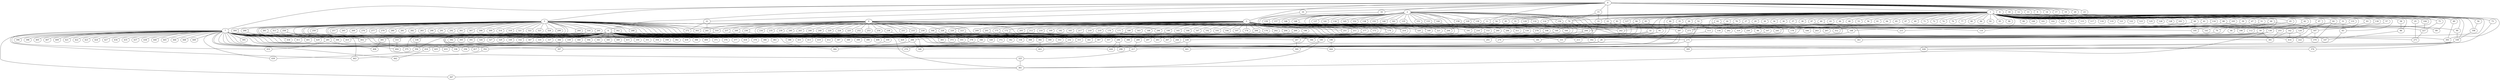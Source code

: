 
graph graphname {
    0 -- 1
0 -- 2
0 -- 3
0 -- 4
0 -- 5
0 -- 6
0 -- 7
0 -- 8
0 -- 9
0 -- 10
0 -- 11
0 -- 12
0 -- 13
0 -- 14
0 -- 15
0 -- 16
0 -- 17
0 -- 18
0 -- 19
0 -- 20
0 -- 21
0 -- 22
0 -- 23
1 -- 24
1 -- 25
1 -- 26
1 -- 27
1 -- 28
1 -- 29
1 -- 30
1 -- 31
1 -- 32
1 -- 33
1 -- 34
1 -- 35
1 -- 36
1 -- 37
1 -- 38
1 -- 39
1 -- 40
1 -- 41
1 -- 42
1 -- 43
1 -- 44
1 -- 45
1 -- 46
1 -- 47
1 -- 48
1 -- 49
1 -- 50
1 -- 51
1 -- 52
1 -- 53
1 -- 54
1 -- 55
1 -- 56
1 -- 57
1 -- 58
1 -- 59
1 -- 60
1 -- 61
1 -- 62
1 -- 63
1 -- 64
1 -- 65
1 -- 66
1 -- 67
1 -- 68
1 -- 69
1 -- 70
1 -- 71
1 -- 72
1 -- 73
1 -- 74
1 -- 75
1 -- 76
1 -- 77
1 -- 78
1 -- 79
1 -- 80
1 -- 81
1 -- 82
1 -- 83
1 -- 84
1 -- 85
1 -- 86
1 -- 87
1 -- 88
1 -- 89
1 -- 90
1 -- 91
1 -- 92
1 -- 93
1 -- 94
1 -- 95
1 -- 96
1 -- 97
1 -- 98
1 -- 99
1 -- 100
1 -- 101
1 -- 102
1 -- 103
1 -- 104
1 -- 105
1 -- 106
1 -- 107
1 -- 108
1 -- 109
1 -- 110
1 -- 111
1 -- 112
1 -- 113
1 -- 114
1 -- 115
1 -- 116
1 -- 117
1 -- 118
1 -- 119
1 -- 120
1 -- 121
1 -- 122
1 -- 123
1 -- 124
1 -- 125
1 -- 126
1 -- 127
1 -- 128
1 -- 129
1 -- 130
1 -- 131
2 -- 132
2 -- 133
2 -- 134
2 -- 135
2 -- 136
2 -- 137
2 -- 138
2 -- 139
2 -- 140
2 -- 141
2 -- 142
2 -- 143
2 -- 144
2 -- 145
2 -- 146
2 -- 147
2 -- 148
2 -- 149
2 -- 150
2 -- 151
2 -- 152
2 -- 153
2 -- 154
2 -- 155
2 -- 156
2 -- 157
2 -- 158
2 -- 159
2 -- 160
2 -- 161
2 -- 221
3 -- 162
3 -- 163
3 -- 164
3 -- 165
3 -- 166
3 -- 167
3 -- 168
3 -- 169
3 -- 170
3 -- 171
3 -- 172
3 -- 173
3 -- 174
3 -- 175
3 -- 176
3 -- 177
3 -- 178
3 -- 179
3 -- 180
3 -- 181
3 -- 182
3 -- 183
3 -- 184
3 -- 185
3 -- 186
3 -- 187
3 -- 188
3 -- 189
3 -- 190
3 -- 191
3 -- 192
3 -- 193
3 -- 194
3 -- 195
3 -- 196
3 -- 197
3 -- 198
3 -- 199
3 -- 200
3 -- 201
3 -- 202
3 -- 203
3 -- 204
3 -- 205
3 -- 206
3 -- 207
3 -- 208
3 -- 209
3 -- 210
3 -- 211
3 -- 212
3 -- 213
3 -- 214
3 -- 215
3 -- 216
3 -- 217
3 -- 218
3 -- 219
3 -- 220
3 -- 221
3 -- 222
3 -- 310
3 -- 251
4 -- 223
4 -- 224
4 -- 225
4 -- 226
4 -- 227
4 -- 228
4 -- 229
4 -- 230
4 -- 231
4 -- 232
4 -- 233
4 -- 234
4 -- 235
4 -- 236
4 -- 237
4 -- 238
4 -- 239
4 -- 240
4 -- 241
4 -- 242
4 -- 243
4 -- 244
4 -- 245
4 -- 246
4 -- 247
4 -- 248
4 -- 249
4 -- 250
4 -- 251
4 -- 252
4 -- 253
4 -- 254
4 -- 98
4 -- 303
5 -- 256
5 -- 258
5 -- 259
5 -- 260
5 -- 261
5 -- 262
5 -- 257
5 -- 264
5 -- 265
5 -- 266
5 -- 267
5 -- 268
5 -- 269
5 -- 270
5 -- 271
5 -- 272
5 -- 273
5 -- 274
5 -- 275
5 -- 276
5 -- 277
5 -- 278
5 -- 279
5 -- 280
5 -- 281
5 -- 282
5 -- 283
5 -- 284
5 -- 285
5 -- 286
5 -- 287
5 -- 288
5 -- 289
5 -- 290
5 -- 291
5 -- 292
5 -- 293
5 -- 294
5 -- 295
5 -- 296
5 -- 297
5 -- 298
5 -- 263
5 -- 300
5 -- 301
5 -- 302
5 -- 303
5 -- 304
5 -- 305
5 -- 306
5 -- 307
5 -- 308
5 -- 309
5 -- 310
5 -- 311
5 -- 312
5 -- 313
5 -- 314
5 -- 315
5 -- 316
5 -- 317
5 -- 318
5 -- 319
5 -- 320
5 -- 321
5 -- 322
5 -- 323
5 -- 324
5 -- 325
5 -- 299
5 -- 255
6 -- 384
6 -- 386
6 -- 387
6 -- 388
6 -- 389
6 -- 390
6 -- 385
6 -- 392
6 -- 393
6 -- 391
6 -- 326
6 -- 327
6 -- 328
6 -- 329
6 -- 330
6 -- 331
6 -- 332
6 -- 333
6 -- 334
6 -- 335
6 -- 336
6 -- 337
6 -- 338
6 -- 339
6 -- 340
6 -- 341
6 -- 342
6 -- 343
6 -- 344
6 -- 345
6 -- 346
6 -- 347
6 -- 348
6 -- 349
6 -- 350
6 -- 351
6 -- 352
6 -- 353
6 -- 354
6 -- 355
6 -- 356
6 -- 357
6 -- 358
6 -- 359
6 -- 360
6 -- 361
6 -- 362
6 -- 363
6 -- 364
6 -- 365
6 -- 366
6 -- 367
6 -- 368
6 -- 369
6 -- 370
6 -- 371
6 -- 372
6 -- 373
6 -- 374
6 -- 375
6 -- 376
6 -- 377
6 -- 378
6 -- 379
6 -- 380
6 -- 381
6 -- 382
6 -- 383
7 -- 394
7 -- 395
7 -- 396
7 -- 397
7 -- 398
7 -- 399
7 -- 400
7 -- 401
7 -- 402
7 -- 403
7 -- 404
7 -- 405
7 -- 406
7 -- 407
7 -- 408
7 -- 409
7 -- 410
7 -- 411
7 -- 412
7 -- 413
7 -- 414
7 -- 415
7 -- 416
7 -- 417
7 -- 418
7 -- 419
7 -- 420
7 -- 421
7 -- 422
7 -- 423
7 -- 424
7 -- 425
7 -- 426
7 -- 427
7 -- 428
7 -- 429
7 -- 430
7 -- 431
7 -- 432
7 -- 433
7 -- 434
7 -- 435
7 -- 436
7 -- 437
7 -- 438
7 -- 439
7 -- 440
7 -- 441
7 -- 442
7 -- 443
7 -- 444
7 -- 445
7 -- 446
7 -- 447
7 -- 448
7 -- 449
7 -- 336
8 -- 312
10 -- 251
11 -- 191
11 -- 162
12 -- 331
13 -- 393
15 -- 33
15 -- 79
16 -- 211
18 -- 255
21 -- 241
21 -- 272
22 -- 275
22 -- 242
25 -- 271
26 -- 287
27 -- 154
27 -- 399
28 -- 348
28 -- 397
31 -- 63
31 -- 136
32 -- 267
32 -- 431
33 -- 357
35 -- 287
39 -- 207
40 -- 110
40 -- 273
41 -- 245
42 -- 66
45 -- 344
46 -- 428
47 -- 168
49 -- 393
50 -- 106
51 -- 195
51 -- 70
52 -- 413
52 -- 149
52 -- 113
54 -- 216
55 -- 311
55 -- 284
57 -- 187
58 -- 86
59 -- 213
59 -- 381
59 -- 334
60 -- 242
60 -- 195
62 -- 363
62 -- 412
62 -- 273
62 -- 107
63 -- 369
68 -- 143
68 -- 215
68 -- 90
70 -- 420
73 -- 426
75 -- 227
78 -- 208
79 -- 367
79 -- 208
81 -- 402
82 -- 186
82 -- 370
83 -- 278
83 -- 91
85 -- 260
86 -- 147
87 -- 406
88 -- 319
88 -- 184
88 -- 89
90 -- 109
91 -- 293
91 -- 268
93 -- 124
94 -- 388
94 -- 251
94 -- 347
97 -- 112
103 -- 262
103 -- 250
104 -- 227
105 -- 203
106 -- 109
107 -- 419
109 -- 374
109 -- 426
109 -- 403
113 -- 270
114 -- 198
116 -- 178
120 -- 341
120 -- 294
124 -- 222
124 -- 275
127 -- 332
129 -- 150
130 -- 414
131 -- 142
132 -- 275
133 -- 430
134 -- 179
135 -- 189
135 -- 320
136 -- 363
136 -- 162
136 -- 361
138 -- 214
139 -- 344
140 -- 296
142 -- 414
142 -- 381
144 -- 400
146 -- 368
148 -- 298
149 -- 315
150 -- 228
151 -- 294
153 -- 293
153 -- 353
153 -- 297
156 -- 273
157 -- 410
158 -- 160
159 -- 177
159 -- 173
164 -- 305
164 -- 373
168 -- 181
172 -- 315
175 -- 232
175 -- 244
177 -- 285
177 -- 342
179 -- 415
180 -- 341
180 -- 328
185 -- 360
185 -- 361
187 -- 370
187 -- 222
190 -- 444
196 -- 247
198 -- 247
199 -- 286
200 -- 394
201 -- 300
206 -- 344
206 -- 289
208 -- 418
208 -- 331
209 -- 346
211 -- 372
212 -- 429
212 -- 347
216 -- 382
220 -- 378
223 -- 267
226 -- 368
226 -- 355
227 -- 271
228 -- 441
228 -- 274
230 -- 401
232 -- 256
236 -- 382
237 -- 359
238 -- 365
247 -- 360
249 -- 268
255 -- 381
258 -- 402
258 -- 443
260 -- 263
261 -- 306
264 -- 332
266 -- 285
268 -- 336
268 -- 416
268 -- 348
275 -- 444
275 -- 369
285 -- 375
285 -- 432
286 -- 298
286 -- 428
287 -- 441
287 -- 317
288 -- 341
289 -- 317
295 -- 347
302 -- 334
304 -- 436
310 -- 411
313 -- 410
315 -- 352
316 -- 426
316 -- 347
317 -- 325
320 -- 331
325 -- 361
333 -- 404
338 -- 356
346 -- 433
352 -- 443
356 -- 439
359 -- 364
361 -- 447
367 -- 417
378 -- 425
382 -- 403
384 -- 397
385 -- 408
416 -- 442

}
